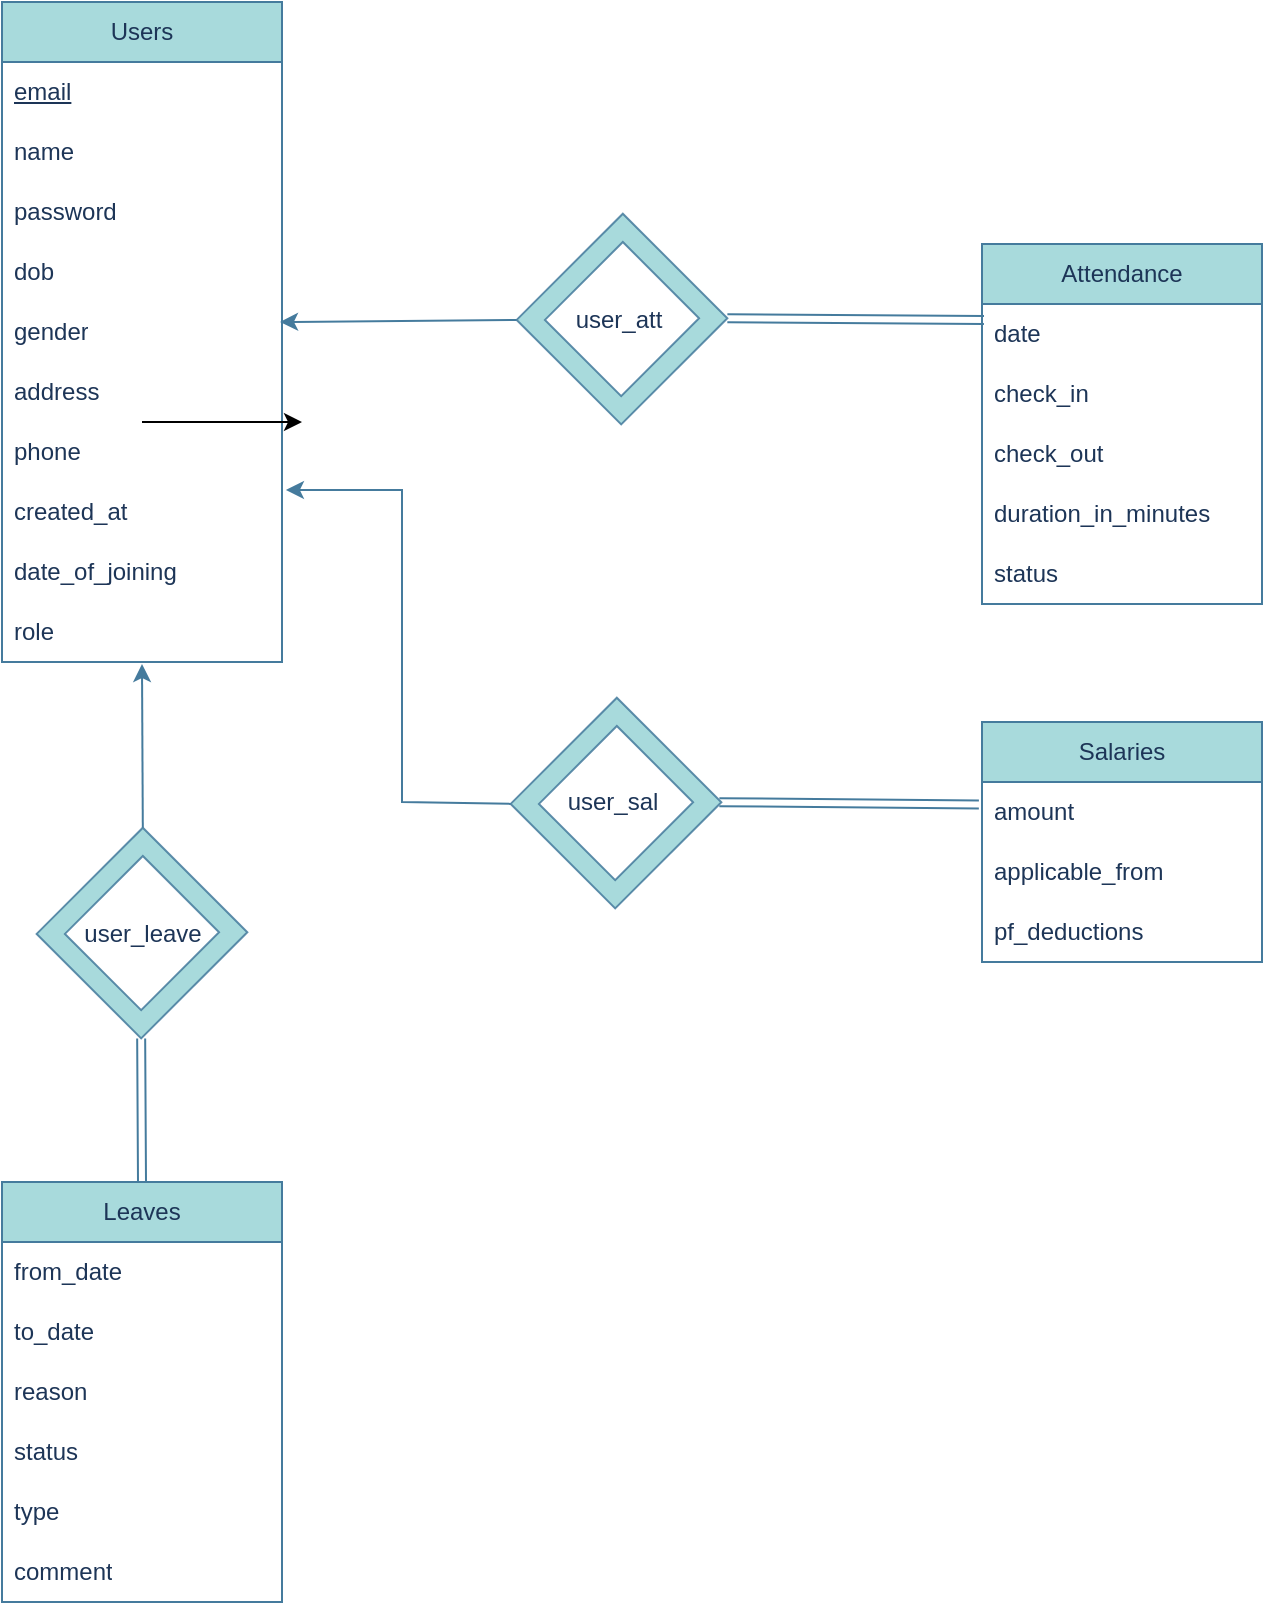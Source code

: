 <mxfile version="28.0.6">
  <diagram id="R2lEEEUBdFMjLlhIrx00" name="Page-1">
    <mxGraphModel dx="1426" dy="877" grid="0" gridSize="10" guides="1" tooltips="1" connect="1" arrows="1" fold="1" page="1" pageScale="1" pageWidth="850" pageHeight="1100" background="#ffffff" math="0" shadow="0" extFonts="Permanent Marker^https://fonts.googleapis.com/css?family=Permanent+Marker">
      <root>
        <mxCell id="0" />
        <mxCell id="1" parent="0" />
        <mxCell id="YsBKxAJsewmZxXa71EVl-1" value="Users" style="swimlane;fontStyle=0;childLayout=stackLayout;horizontal=1;startSize=30;horizontalStack=0;resizeParent=1;resizeParentMax=0;resizeLast=0;collapsible=1;marginBottom=0;whiteSpace=wrap;html=1;labelBackgroundColor=none;fillColor=#A8DADC;strokeColor=#457B9D;fontColor=#1D3557;" parent="1" vertex="1">
          <mxGeometry x="80" y="120" width="140" height="330" as="geometry" />
        </mxCell>
        <mxCell id="YsBKxAJsewmZxXa71EVl-2" value="&lt;font&gt;&lt;u&gt;email&lt;/u&gt;&lt;/font&gt;" style="text;strokeColor=none;fillColor=none;align=left;verticalAlign=middle;spacingLeft=4;spacingRight=4;overflow=hidden;points=[[0,0.5],[1,0.5]];portConstraint=eastwest;rotatable=0;whiteSpace=wrap;html=1;labelBackgroundColor=none;fontColor=#1D3557;" parent="YsBKxAJsewmZxXa71EVl-1" vertex="1">
          <mxGeometry y="30" width="140" height="30" as="geometry" />
        </mxCell>
        <mxCell id="YsBKxAJsewmZxXa71EVl-3" value="name" style="text;strokeColor=none;fillColor=none;align=left;verticalAlign=middle;spacingLeft=4;spacingRight=4;overflow=hidden;points=[[0,0.5],[1,0.5]];portConstraint=eastwest;rotatable=0;whiteSpace=wrap;html=1;labelBackgroundColor=none;fontColor=#1D3557;" parent="YsBKxAJsewmZxXa71EVl-1" vertex="1">
          <mxGeometry y="60" width="140" height="30" as="geometry" />
        </mxCell>
        <mxCell id="YsBKxAJsewmZxXa71EVl-5" value="password" style="text;strokeColor=none;fillColor=none;align=left;verticalAlign=middle;spacingLeft=4;spacingRight=4;overflow=hidden;points=[[0,0.5],[1,0.5]];portConstraint=eastwest;rotatable=0;whiteSpace=wrap;html=1;labelBackgroundColor=none;fontColor=#1D3557;" parent="YsBKxAJsewmZxXa71EVl-1" vertex="1">
          <mxGeometry y="90" width="140" height="30" as="geometry" />
        </mxCell>
        <mxCell id="NyPUrQbphwwaP4Mpa0XD-1" value="dob" style="text;strokeColor=none;fillColor=none;align=left;verticalAlign=middle;spacingLeft=4;spacingRight=4;overflow=hidden;points=[[0,0.5],[1,0.5]];portConstraint=eastwest;rotatable=0;whiteSpace=wrap;html=1;labelBackgroundColor=none;fontColor=#1D3557;" parent="YsBKxAJsewmZxXa71EVl-1" vertex="1">
          <mxGeometry y="120" width="140" height="30" as="geometry" />
        </mxCell>
        <mxCell id="NyPUrQbphwwaP4Mpa0XD-2" value="gender" style="text;strokeColor=none;fillColor=none;align=left;verticalAlign=middle;spacingLeft=4;spacingRight=4;overflow=hidden;points=[[0,0.5],[1,0.5]];portConstraint=eastwest;rotatable=0;whiteSpace=wrap;html=1;labelBackgroundColor=none;fontColor=#1D3557;" parent="YsBKxAJsewmZxXa71EVl-1" vertex="1">
          <mxGeometry y="150" width="140" height="30" as="geometry" />
        </mxCell>
        <mxCell id="NyPUrQbphwwaP4Mpa0XD-3" value="address" style="text;strokeColor=none;fillColor=none;align=left;verticalAlign=middle;spacingLeft=4;spacingRight=4;overflow=hidden;points=[[0,0.5],[1,0.5]];portConstraint=eastwest;rotatable=0;whiteSpace=wrap;html=1;labelBackgroundColor=none;fontColor=#1D3557;" parent="YsBKxAJsewmZxXa71EVl-1" vertex="1">
          <mxGeometry y="180" width="140" height="30" as="geometry" />
        </mxCell>
        <mxCell id="NyPUrQbphwwaP4Mpa0XD-4" value="phone" style="text;strokeColor=none;fillColor=none;align=left;verticalAlign=middle;spacingLeft=4;spacingRight=4;overflow=hidden;points=[[0,0.5],[1,0.5]];portConstraint=eastwest;rotatable=0;whiteSpace=wrap;html=1;labelBackgroundColor=none;fontColor=#1D3557;" parent="YsBKxAJsewmZxXa71EVl-1" vertex="1">
          <mxGeometry y="210" width="140" height="30" as="geometry" />
        </mxCell>
        <mxCell id="YsBKxAJsewmZxXa71EVl-4" value="created_at" style="text;strokeColor=none;fillColor=none;align=left;verticalAlign=middle;spacingLeft=4;spacingRight=4;overflow=hidden;points=[[0,0.5],[1,0.5]];portConstraint=eastwest;rotatable=0;whiteSpace=wrap;html=1;labelBackgroundColor=none;fontColor=#1D3557;" parent="YsBKxAJsewmZxXa71EVl-1" vertex="1">
          <mxGeometry y="240" width="140" height="30" as="geometry" />
        </mxCell>
        <mxCell id="1XPW3-aTaxNTvHYHL61W-1" value="date_of_joining" style="text;strokeColor=none;fillColor=none;align=left;verticalAlign=middle;spacingLeft=4;spacingRight=4;overflow=hidden;points=[[0,0.5],[1,0.5]];portConstraint=eastwest;rotatable=0;whiteSpace=wrap;html=1;labelBackgroundColor=none;fontColor=#1D3557;" parent="YsBKxAJsewmZxXa71EVl-1" vertex="1">
          <mxGeometry y="270" width="140" height="30" as="geometry" />
        </mxCell>
        <mxCell id="Y6TTIaaGCpn7tF92uVUu-1" value="role" style="text;strokeColor=none;fillColor=none;align=left;verticalAlign=middle;spacingLeft=4;spacingRight=4;overflow=hidden;points=[[0,0.5],[1,0.5]];portConstraint=eastwest;rotatable=0;whiteSpace=wrap;html=1;labelBackgroundColor=none;fontColor=#1D3557;" vertex="1" parent="YsBKxAJsewmZxXa71EVl-1">
          <mxGeometry y="300" width="140" height="30" as="geometry" />
        </mxCell>
        <mxCell id="nPbIYHO_FgRbl2XocLg_-5" value="Leaves" style="swimlane;fontStyle=0;childLayout=stackLayout;horizontal=1;startSize=30;horizontalStack=0;resizeParent=1;resizeParentMax=0;resizeLast=0;collapsible=1;marginBottom=0;whiteSpace=wrap;html=1;labelBackgroundColor=none;fillColor=#A8DADC;strokeColor=#457B9D;fontColor=#1D3557;" parent="1" vertex="1">
          <mxGeometry x="80" y="710" width="140" height="210" as="geometry" />
        </mxCell>
        <mxCell id="nPbIYHO_FgRbl2XocLg_-6" value="from_date" style="text;strokeColor=none;fillColor=none;align=left;verticalAlign=middle;spacingLeft=4;spacingRight=4;overflow=hidden;points=[[0,0.5],[1,0.5]];portConstraint=eastwest;rotatable=0;whiteSpace=wrap;html=1;labelBackgroundColor=none;fontColor=#1D3557;" parent="nPbIYHO_FgRbl2XocLg_-5" vertex="1">
          <mxGeometry y="30" width="140" height="30" as="geometry" />
        </mxCell>
        <mxCell id="nPbIYHO_FgRbl2XocLg_-7" value="to_date" style="text;strokeColor=none;fillColor=none;align=left;verticalAlign=middle;spacingLeft=4;spacingRight=4;overflow=hidden;points=[[0,0.5],[1,0.5]];portConstraint=eastwest;rotatable=0;whiteSpace=wrap;html=1;labelBackgroundColor=none;fontColor=#1D3557;" parent="nPbIYHO_FgRbl2XocLg_-5" vertex="1">
          <mxGeometry y="60" width="140" height="30" as="geometry" />
        </mxCell>
        <mxCell id="nPbIYHO_FgRbl2XocLg_-8" value="reason" style="text;strokeColor=none;fillColor=none;align=left;verticalAlign=middle;spacingLeft=4;spacingRight=4;overflow=hidden;points=[[0,0.5],[1,0.5]];portConstraint=eastwest;rotatable=0;whiteSpace=wrap;html=1;labelBackgroundColor=none;fontColor=#1D3557;" parent="nPbIYHO_FgRbl2XocLg_-5" vertex="1">
          <mxGeometry y="90" width="140" height="30" as="geometry" />
        </mxCell>
        <mxCell id="nPbIYHO_FgRbl2XocLg_-9" value="status" style="text;strokeColor=none;fillColor=none;align=left;verticalAlign=middle;spacingLeft=4;spacingRight=4;overflow=hidden;points=[[0,0.5],[1,0.5]];portConstraint=eastwest;rotatable=0;whiteSpace=wrap;html=1;labelBackgroundColor=none;fontColor=#1D3557;" parent="nPbIYHO_FgRbl2XocLg_-5" vertex="1">
          <mxGeometry y="120" width="140" height="30" as="geometry" />
        </mxCell>
        <mxCell id="Y6TTIaaGCpn7tF92uVUu-2" value="type" style="text;strokeColor=none;fillColor=none;align=left;verticalAlign=middle;spacingLeft=4;spacingRight=4;overflow=hidden;points=[[0,0.5],[1,0.5]];portConstraint=eastwest;rotatable=0;whiteSpace=wrap;html=1;labelBackgroundColor=none;fontColor=#1D3557;" vertex="1" parent="nPbIYHO_FgRbl2XocLg_-5">
          <mxGeometry y="150" width="140" height="30" as="geometry" />
        </mxCell>
        <mxCell id="Y6TTIaaGCpn7tF92uVUu-3" value="comment" style="text;strokeColor=none;fillColor=none;align=left;verticalAlign=middle;spacingLeft=4;spacingRight=4;overflow=hidden;points=[[0,0.5],[1,0.5]];portConstraint=eastwest;rotatable=0;whiteSpace=wrap;html=1;labelBackgroundColor=none;fontColor=#1D3557;" vertex="1" parent="nPbIYHO_FgRbl2XocLg_-5">
          <mxGeometry y="180" width="140" height="30" as="geometry" />
        </mxCell>
        <mxCell id="nPbIYHO_FgRbl2XocLg_-10" value="" style="verticalLabelPosition=bottom;verticalAlign=top;html=1;shape=mxgraph.basic.frame;dx=10;whiteSpace=wrap;rotation=45;strokeOpacity=85;labelPadding=7;labelBackgroundColor=none;fillColor=#A8DADC;strokeColor=#457B9D;fontColor=#1D3557;" parent="1" vertex="1">
          <mxGeometry x="113.04" y="547.997" width="73.91" height="75.07" as="geometry" />
        </mxCell>
        <mxCell id="nPbIYHO_FgRbl2XocLg_-11" value="user_leave" style="text;html=1;align=center;verticalAlign=middle;resizable=0;points=[];autosize=1;strokeColor=none;fillColor=none;fontFamily=Helvetica;fontSize=12;fontColor=#1D3557;labelBackgroundColor=none;" parent="1" vertex="1">
          <mxGeometry x="110" y="570.537" width="80" height="30" as="geometry" />
        </mxCell>
        <mxCell id="nPbIYHO_FgRbl2XocLg_-13" value="" style="endArrow=none;html=1;rounded=0;entryX=1;entryY=1;entryDx=0;entryDy=0;entryPerimeter=0;exitX=0.5;exitY=0;exitDx=0;exitDy=0;shape=link;labelBackgroundColor=none;strokeColor=#457B9D;fontColor=default;" parent="1" source="nPbIYHO_FgRbl2XocLg_-5" target="nPbIYHO_FgRbl2XocLg_-10" edge="1">
          <mxGeometry width="50" height="50" relative="1" as="geometry">
            <mxPoint x="380" y="580" as="sourcePoint" />
            <mxPoint x="430" y="530" as="targetPoint" />
          </mxGeometry>
        </mxCell>
        <mxCell id="nPbIYHO_FgRbl2XocLg_-14" value="" style="endArrow=classic;html=1;rounded=0;exitX=0;exitY=0;exitDx=0;exitDy=0;exitPerimeter=0;labelBackgroundColor=none;strokeColor=#457B9D;fontColor=default;" parent="1" source="nPbIYHO_FgRbl2XocLg_-10" edge="1">
          <mxGeometry width="50" height="50" relative="1" as="geometry">
            <mxPoint x="380" y="580" as="sourcePoint" />
            <mxPoint x="150" y="451" as="targetPoint" />
          </mxGeometry>
        </mxCell>
        <mxCell id="mh4teuzYqC7V1PHHb7xR-1" value="Attendance" style="swimlane;fontStyle=0;childLayout=stackLayout;horizontal=1;startSize=30;horizontalStack=0;resizeParent=1;resizeParentMax=0;resizeLast=0;collapsible=1;marginBottom=0;whiteSpace=wrap;html=1;labelBackgroundColor=none;fillColor=#A8DADC;strokeColor=#457B9D;fontColor=#1D3557;" parent="1" vertex="1">
          <mxGeometry x="570" y="241" width="140" height="180" as="geometry" />
        </mxCell>
        <mxCell id="mh4teuzYqC7V1PHHb7xR-2" value="date" style="text;strokeColor=none;fillColor=none;align=left;verticalAlign=middle;spacingLeft=4;spacingRight=4;overflow=hidden;points=[[0,0.5],[1,0.5]];portConstraint=eastwest;rotatable=0;whiteSpace=wrap;html=1;labelBackgroundColor=none;fontColor=#1D3557;" parent="mh4teuzYqC7V1PHHb7xR-1" vertex="1">
          <mxGeometry y="30" width="140" height="30" as="geometry" />
        </mxCell>
        <mxCell id="mh4teuzYqC7V1PHHb7xR-3" value="check_in" style="text;strokeColor=none;fillColor=none;align=left;verticalAlign=middle;spacingLeft=4;spacingRight=4;overflow=hidden;points=[[0,0.5],[1,0.5]];portConstraint=eastwest;rotatable=0;whiteSpace=wrap;html=1;labelBackgroundColor=none;fontColor=#1D3557;" parent="mh4teuzYqC7V1PHHb7xR-1" vertex="1">
          <mxGeometry y="60" width="140" height="30" as="geometry" />
        </mxCell>
        <mxCell id="mh4teuzYqC7V1PHHb7xR-4" value="check_out" style="text;strokeColor=none;fillColor=none;align=left;verticalAlign=middle;spacingLeft=4;spacingRight=4;overflow=hidden;points=[[0,0.5],[1,0.5]];portConstraint=eastwest;rotatable=0;whiteSpace=wrap;html=1;labelBackgroundColor=none;fontColor=#1D3557;" parent="mh4teuzYqC7V1PHHb7xR-1" vertex="1">
          <mxGeometry y="90" width="140" height="30" as="geometry" />
        </mxCell>
        <mxCell id="Y6TTIaaGCpn7tF92uVUu-5" value="duration_in_minutes" style="text;strokeColor=none;fillColor=none;align=left;verticalAlign=middle;spacingLeft=4;spacingRight=4;overflow=hidden;points=[[0,0.5],[1,0.5]];portConstraint=eastwest;rotatable=0;whiteSpace=wrap;html=1;labelBackgroundColor=none;fontColor=#1D3557;" vertex="1" parent="mh4teuzYqC7V1PHHb7xR-1">
          <mxGeometry y="120" width="140" height="30" as="geometry" />
        </mxCell>
        <mxCell id="mh4teuzYqC7V1PHHb7xR-5" value="status" style="text;strokeColor=none;fillColor=none;align=left;verticalAlign=middle;spacingLeft=4;spacingRight=4;overflow=hidden;points=[[0,0.5],[1,0.5]];portConstraint=eastwest;rotatable=0;whiteSpace=wrap;html=1;labelBackgroundColor=none;fontColor=#1D3557;" parent="mh4teuzYqC7V1PHHb7xR-1" vertex="1">
          <mxGeometry y="150" width="140" height="30" as="geometry" />
        </mxCell>
        <mxCell id="mh4teuzYqC7V1PHHb7xR-6" value="" style="verticalLabelPosition=bottom;verticalAlign=top;html=1;shape=mxgraph.basic.frame;dx=10;whiteSpace=wrap;rotation=45;strokeOpacity=85;labelPadding=7;labelBackgroundColor=none;fillColor=#A8DADC;strokeColor=#457B9D;fontColor=#1D3557;" parent="1" vertex="1">
          <mxGeometry x="353.05" y="240.997" width="73.91" height="75.07" as="geometry" />
        </mxCell>
        <mxCell id="mh4teuzYqC7V1PHHb7xR-7" value="user_att" style="text;html=1;align=center;verticalAlign=middle;resizable=0;points=[];autosize=1;strokeColor=none;fillColor=none;fontFamily=Helvetica;fontSize=12;fontColor=#1D3557;labelBackgroundColor=none;" parent="1" vertex="1">
          <mxGeometry x="353.05" y="263.527" width="70" height="30" as="geometry" />
        </mxCell>
        <mxCell id="mh4teuzYqC7V1PHHb7xR-8" value="" style="endArrow=none;html=1;rounded=0;exitX=1;exitY=0;exitDx=0;exitDy=0;exitPerimeter=0;entryX=0.007;entryY=0.267;entryDx=0;entryDy=0;entryPerimeter=0;shape=link;labelBackgroundColor=none;strokeColor=#457B9D;fontColor=default;" parent="1" source="mh4teuzYqC7V1PHHb7xR-6" edge="1">
          <mxGeometry width="50" height="50" relative="1" as="geometry">
            <mxPoint x="410" y="390" as="sourcePoint" />
            <mxPoint x="570.98" y="279.01" as="targetPoint" />
          </mxGeometry>
        </mxCell>
        <mxCell id="mh4teuzYqC7V1PHHb7xR-9" value="" style="endArrow=classic;html=1;rounded=0;exitX=0;exitY=1;exitDx=0;exitDy=0;exitPerimeter=0;entryX=0.993;entryY=-0.033;entryDx=0;entryDy=0;entryPerimeter=0;labelBackgroundColor=none;strokeColor=#457B9D;fontColor=default;" parent="1" edge="1">
          <mxGeometry width="50" height="50" relative="1" as="geometry">
            <mxPoint x="337.333" y="278.943" as="sourcePoint" />
            <mxPoint x="219.02" y="280.01" as="targetPoint" />
          </mxGeometry>
        </mxCell>
        <mxCell id="K53l_zgnGWOViFE2qksk-1" value="Salaries" style="swimlane;fontStyle=0;childLayout=stackLayout;horizontal=1;startSize=30;horizontalStack=0;resizeParent=1;resizeParentMax=0;resizeLast=0;collapsible=1;marginBottom=0;whiteSpace=wrap;html=1;labelBackgroundColor=none;fillColor=#A8DADC;strokeColor=#457B9D;fontColor=#1D3557;" parent="1" vertex="1">
          <mxGeometry x="570" y="480" width="140" height="120" as="geometry" />
        </mxCell>
        <mxCell id="K53l_zgnGWOViFE2qksk-2" value="amount" style="text;strokeColor=none;fillColor=none;align=left;verticalAlign=middle;spacingLeft=4;spacingRight=4;overflow=hidden;points=[[0,0.5],[1,0.5]];portConstraint=eastwest;rotatable=0;whiteSpace=wrap;html=1;labelBackgroundColor=none;fontColor=#1D3557;" parent="K53l_zgnGWOViFE2qksk-1" vertex="1">
          <mxGeometry y="30" width="140" height="30" as="geometry" />
        </mxCell>
        <mxCell id="K53l_zgnGWOViFE2qksk-3" value="applicable_from" style="text;strokeColor=none;fillColor=none;align=left;verticalAlign=middle;spacingLeft=4;spacingRight=4;overflow=hidden;points=[[0,0.5],[1,0.5]];portConstraint=eastwest;rotatable=0;whiteSpace=wrap;html=1;labelBackgroundColor=none;fontColor=#1D3557;" parent="K53l_zgnGWOViFE2qksk-1" vertex="1">
          <mxGeometry y="60" width="140" height="30" as="geometry" />
        </mxCell>
        <mxCell id="K53l_zgnGWOViFE2qksk-5" value="pf_deductions" style="text;strokeColor=none;fillColor=none;align=left;verticalAlign=middle;spacingLeft=4;spacingRight=4;overflow=hidden;points=[[0,0.5],[1,0.5]];portConstraint=eastwest;rotatable=0;whiteSpace=wrap;html=1;labelBackgroundColor=none;fontColor=#1D3557;" parent="K53l_zgnGWOViFE2qksk-1" vertex="1">
          <mxGeometry y="90" width="140" height="30" as="geometry" />
        </mxCell>
        <mxCell id="K53l_zgnGWOViFE2qksk-7" value="" style="verticalLabelPosition=bottom;verticalAlign=top;html=1;shape=mxgraph.basic.frame;dx=10;whiteSpace=wrap;rotation=45;strokeOpacity=85;labelPadding=7;labelBackgroundColor=none;fillColor=#A8DADC;strokeColor=#457B9D;fontColor=#1D3557;" parent="1" vertex="1">
          <mxGeometry x="350.05" y="482.997" width="73.91" height="75.07" as="geometry" />
        </mxCell>
        <mxCell id="K53l_zgnGWOViFE2qksk-8" value="user_sal" style="text;html=1;align=center;verticalAlign=middle;resizable=0;points=[];autosize=1;strokeColor=none;fillColor=none;fontFamily=Helvetica;fontSize=12;fontColor=#1D3557;labelBackgroundColor=none;" parent="1" vertex="1">
          <mxGeometry x="350.05" y="504.527" width="70" height="30" as="geometry" />
        </mxCell>
        <mxCell id="K53l_zgnGWOViFE2qksk-9" value="" style="endArrow=none;html=1;rounded=0;entryX=1;entryY=0;entryDx=0;entryDy=0;entryPerimeter=0;exitX=-0.004;exitY=0.374;exitDx=0;exitDy=0;exitPerimeter=0;shape=link;labelBackgroundColor=none;strokeColor=#457B9D;fontColor=default;" parent="1" edge="1">
          <mxGeometry width="50" height="50" relative="1" as="geometry">
            <mxPoint x="568.44" y="521.22" as="sourcePoint" />
            <mxPoint x="438.677" y="520.122" as="targetPoint" />
          </mxGeometry>
        </mxCell>
        <mxCell id="K53l_zgnGWOViFE2qksk-11" value="" style="endArrow=classic;html=1;rounded=0;entryX=1.014;entryY=0.133;entryDx=0;entryDy=0;entryPerimeter=0;labelBackgroundColor=none;strokeColor=#457B9D;fontColor=default;exitX=0;exitY=1;exitDx=0;exitDy=0;exitPerimeter=0;" parent="1" target="YsBKxAJsewmZxXa71EVl-4" edge="1" source="K53l_zgnGWOViFE2qksk-7">
          <mxGeometry width="50" height="50" relative="1" as="geometry">
            <mxPoint x="330" y="520" as="sourcePoint" />
            <mxPoint x="450" y="530" as="targetPoint" />
            <Array as="points">
              <mxPoint x="280" y="520" />
              <mxPoint x="280" y="364" />
            </Array>
          </mxGeometry>
        </mxCell>
        <mxCell id="sUuPkasjuTY0qV-JWxNl-1" value="" style="edgeStyle=none;orthogonalLoop=1;jettySize=auto;html=1;rounded=0;" parent="1" edge="1">
          <mxGeometry width="80" relative="1" as="geometry">
            <mxPoint x="150" y="330" as="sourcePoint" />
            <mxPoint x="230" y="330" as="targetPoint" />
            <Array as="points" />
          </mxGeometry>
        </mxCell>
      </root>
    </mxGraphModel>
  </diagram>
</mxfile>
